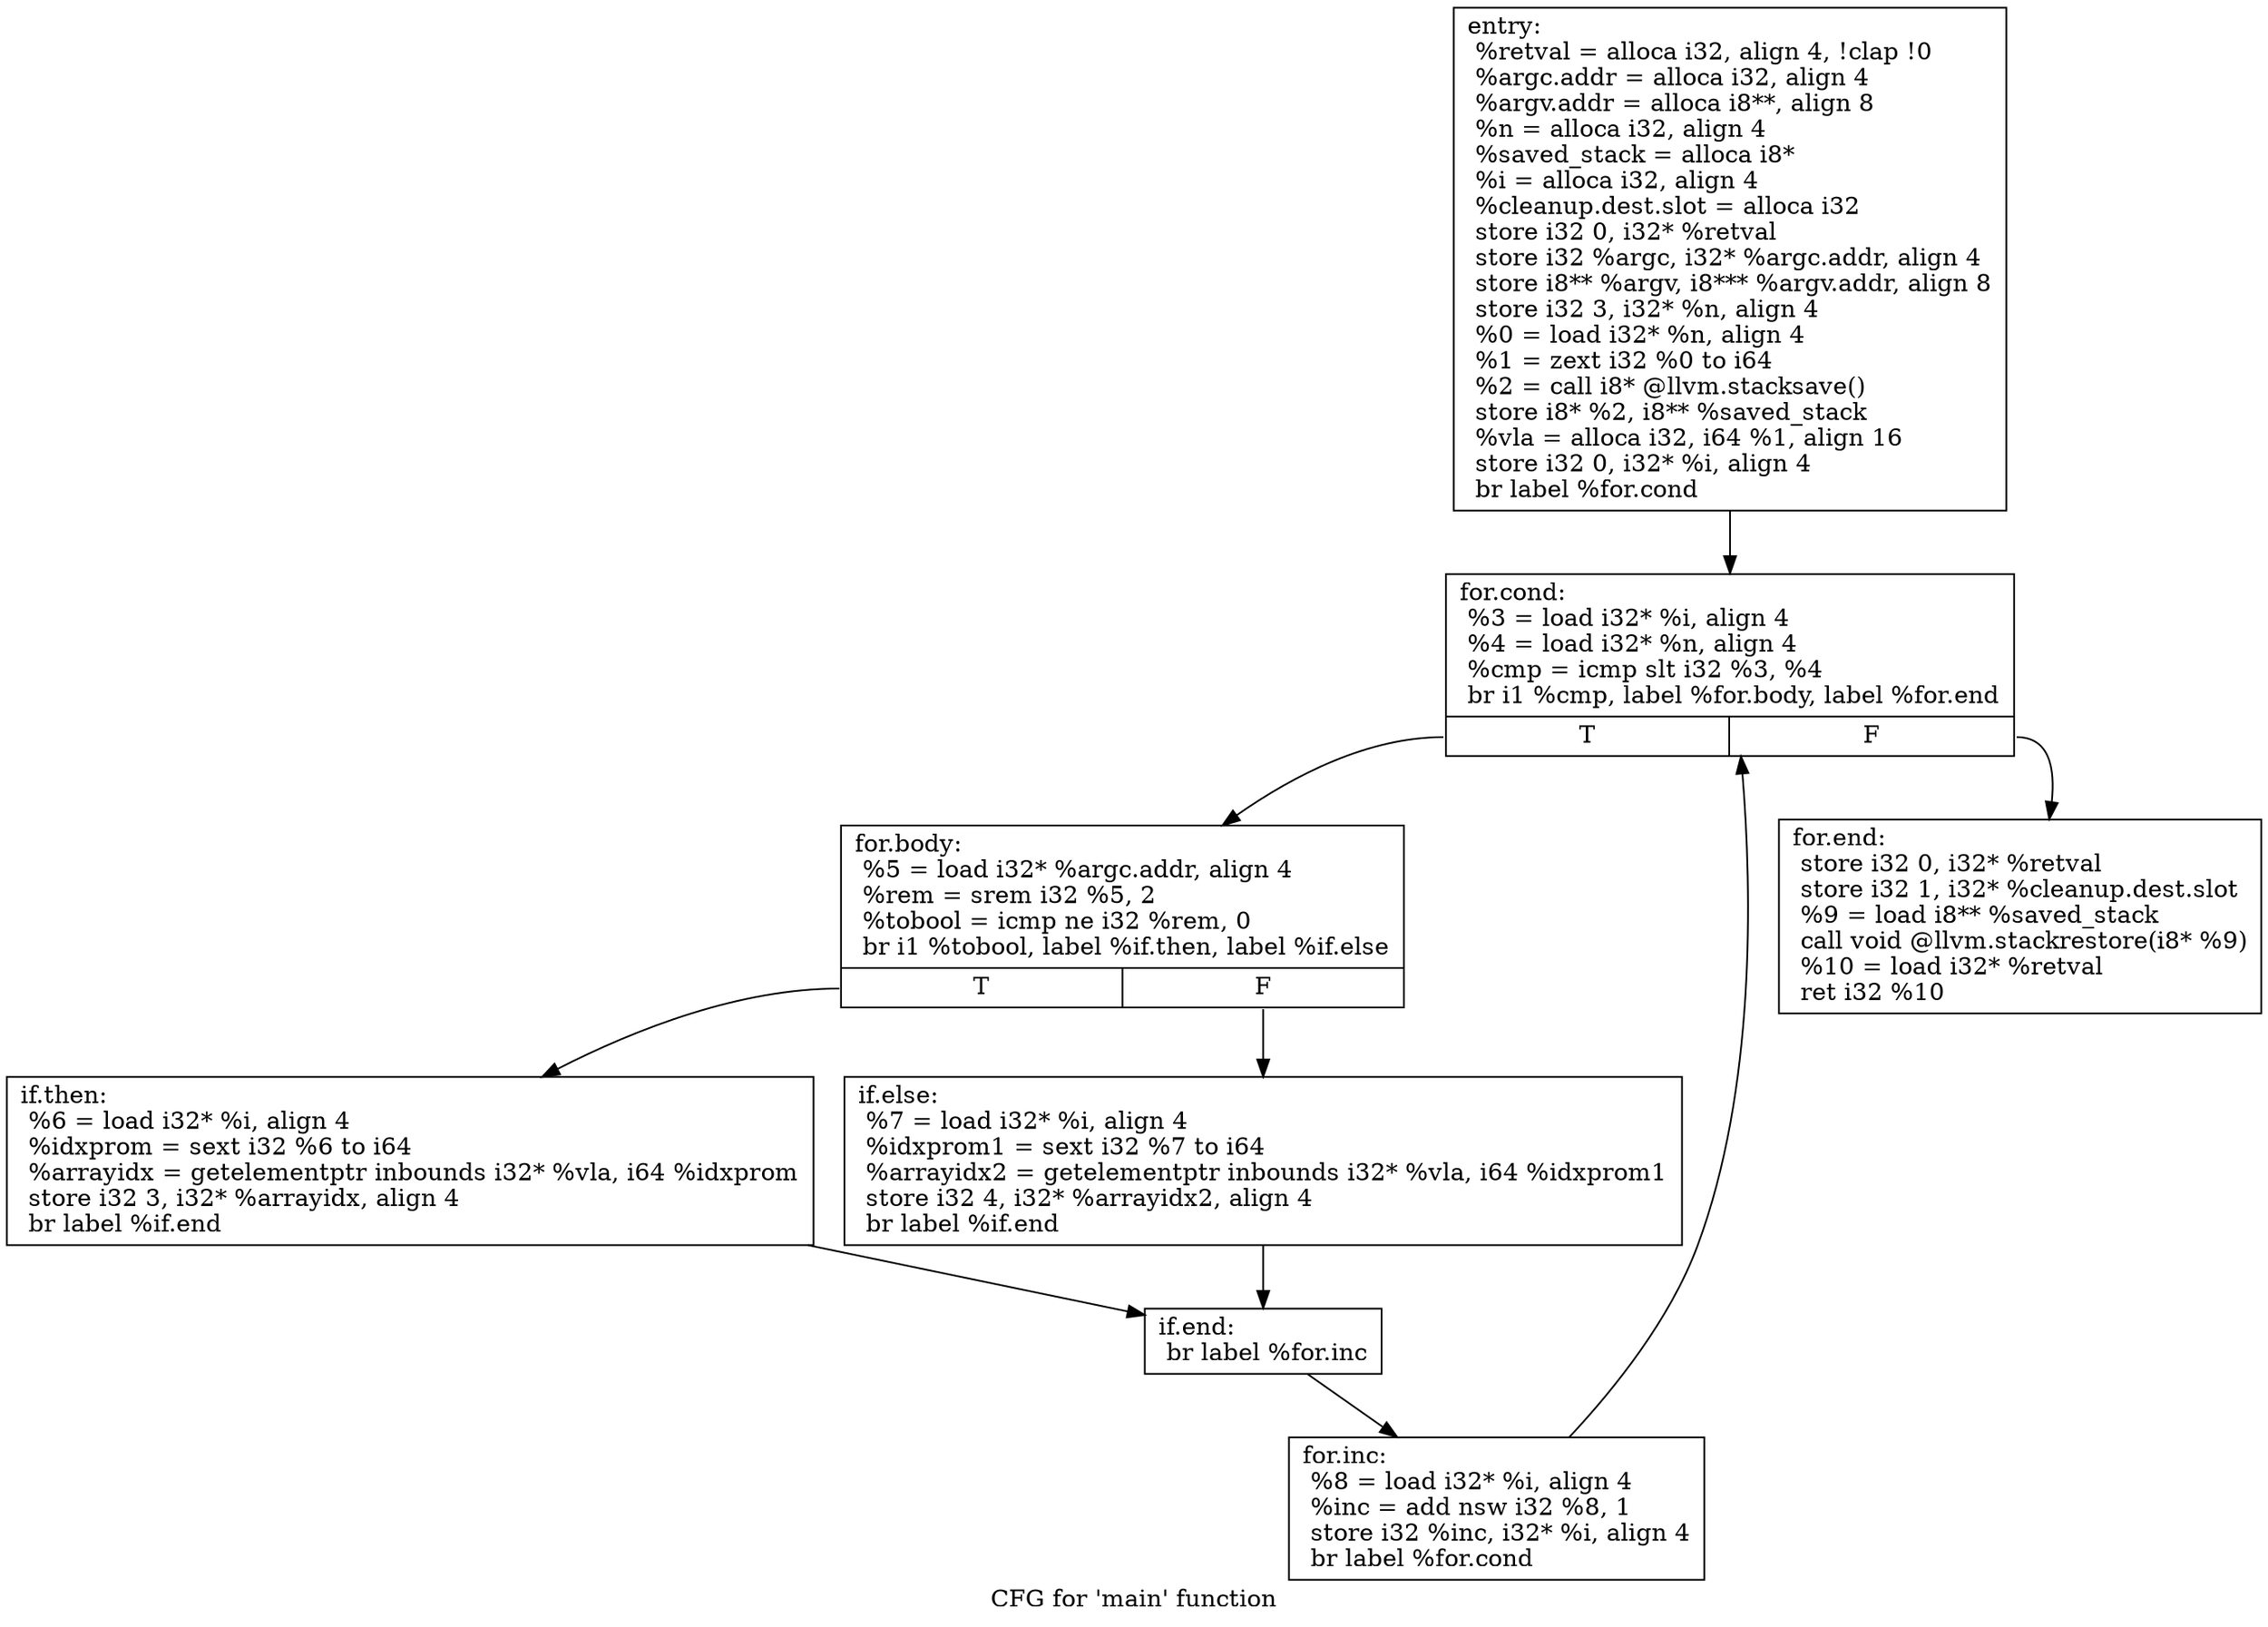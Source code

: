 digraph "CFG for 'main' function" {
	label="CFG for 'main' function";

	Node0xc0da70 [shape=record,label="{entry:\l  %retval = alloca i32, align 4, !clap !0\l  %argc.addr = alloca i32, align 4\l  %argv.addr = alloca i8**, align 8\l  %n = alloca i32, align 4\l  %saved_stack = alloca i8*\l  %i = alloca i32, align 4\l  %cleanup.dest.slot = alloca i32\l  store i32 0, i32* %retval\l  store i32 %argc, i32* %argc.addr, align 4\l  store i8** %argv, i8*** %argv.addr, align 8\l  store i32 3, i32* %n, align 4\l  %0 = load i32* %n, align 4\l  %1 = zext i32 %0 to i64\l  %2 = call i8* @llvm.stacksave()\l  store i8* %2, i8** %saved_stack\l  %vla = alloca i32, i64 %1, align 16\l  store i32 0, i32* %i, align 4\l  br label %for.cond\l}"];
	Node0xc0da70 -> Node0xc0dad0;
	Node0xc0dad0 [shape=record,label="{for.cond:                                         \l  %3 = load i32* %i, align 4\l  %4 = load i32* %n, align 4\l  %cmp = icmp slt i32 %3, %4\l  br i1 %cmp, label %for.body, label %for.end\l|{<s0>T|<s1>F}}"];
	Node0xc0dad0:s0 -> Node0xc0db30;
	Node0xc0dad0:s1 -> Node0xc0dd10;
	Node0xc0db30 [shape=record,label="{for.body:                                         \l  %5 = load i32* %argc.addr, align 4\l  %rem = srem i32 %5, 2\l  %tobool = icmp ne i32 %rem, 0\l  br i1 %tobool, label %if.then, label %if.else\l|{<s0>T|<s1>F}}"];
	Node0xc0db30:s0 -> Node0xc0db90;
	Node0xc0db30:s1 -> Node0xc0dbf0;
	Node0xc0db90 [shape=record,label="{if.then:                                          \l  %6 = load i32* %i, align 4\l  %idxprom = sext i32 %6 to i64\l  %arrayidx = getelementptr inbounds i32* %vla, i64 %idxprom\l  store i32 3, i32* %arrayidx, align 4\l  br label %if.end\l}"];
	Node0xc0db90 -> Node0xc0dc50;
	Node0xc0dbf0 [shape=record,label="{if.else:                                          \l  %7 = load i32* %i, align 4\l  %idxprom1 = sext i32 %7 to i64\l  %arrayidx2 = getelementptr inbounds i32* %vla, i64 %idxprom1\l  store i32 4, i32* %arrayidx2, align 4\l  br label %if.end\l}"];
	Node0xc0dbf0 -> Node0xc0dc50;
	Node0xc0dc50 [shape=record,label="{if.end:                                           \l  br label %for.inc\l}"];
	Node0xc0dc50 -> Node0xc0dcb0;
	Node0xc0dcb0 [shape=record,label="{for.inc:                                          \l  %8 = load i32* %i, align 4\l  %inc = add nsw i32 %8, 1\l  store i32 %inc, i32* %i, align 4\l  br label %for.cond\l}"];
	Node0xc0dcb0 -> Node0xc0dad0;
	Node0xc0dd10 [shape=record,label="{for.end:                                          \l  store i32 0, i32* %retval\l  store i32 1, i32* %cleanup.dest.slot\l  %9 = load i8** %saved_stack\l  call void @llvm.stackrestore(i8* %9)\l  %10 = load i32* %retval\l  ret i32 %10\l}"];
}
